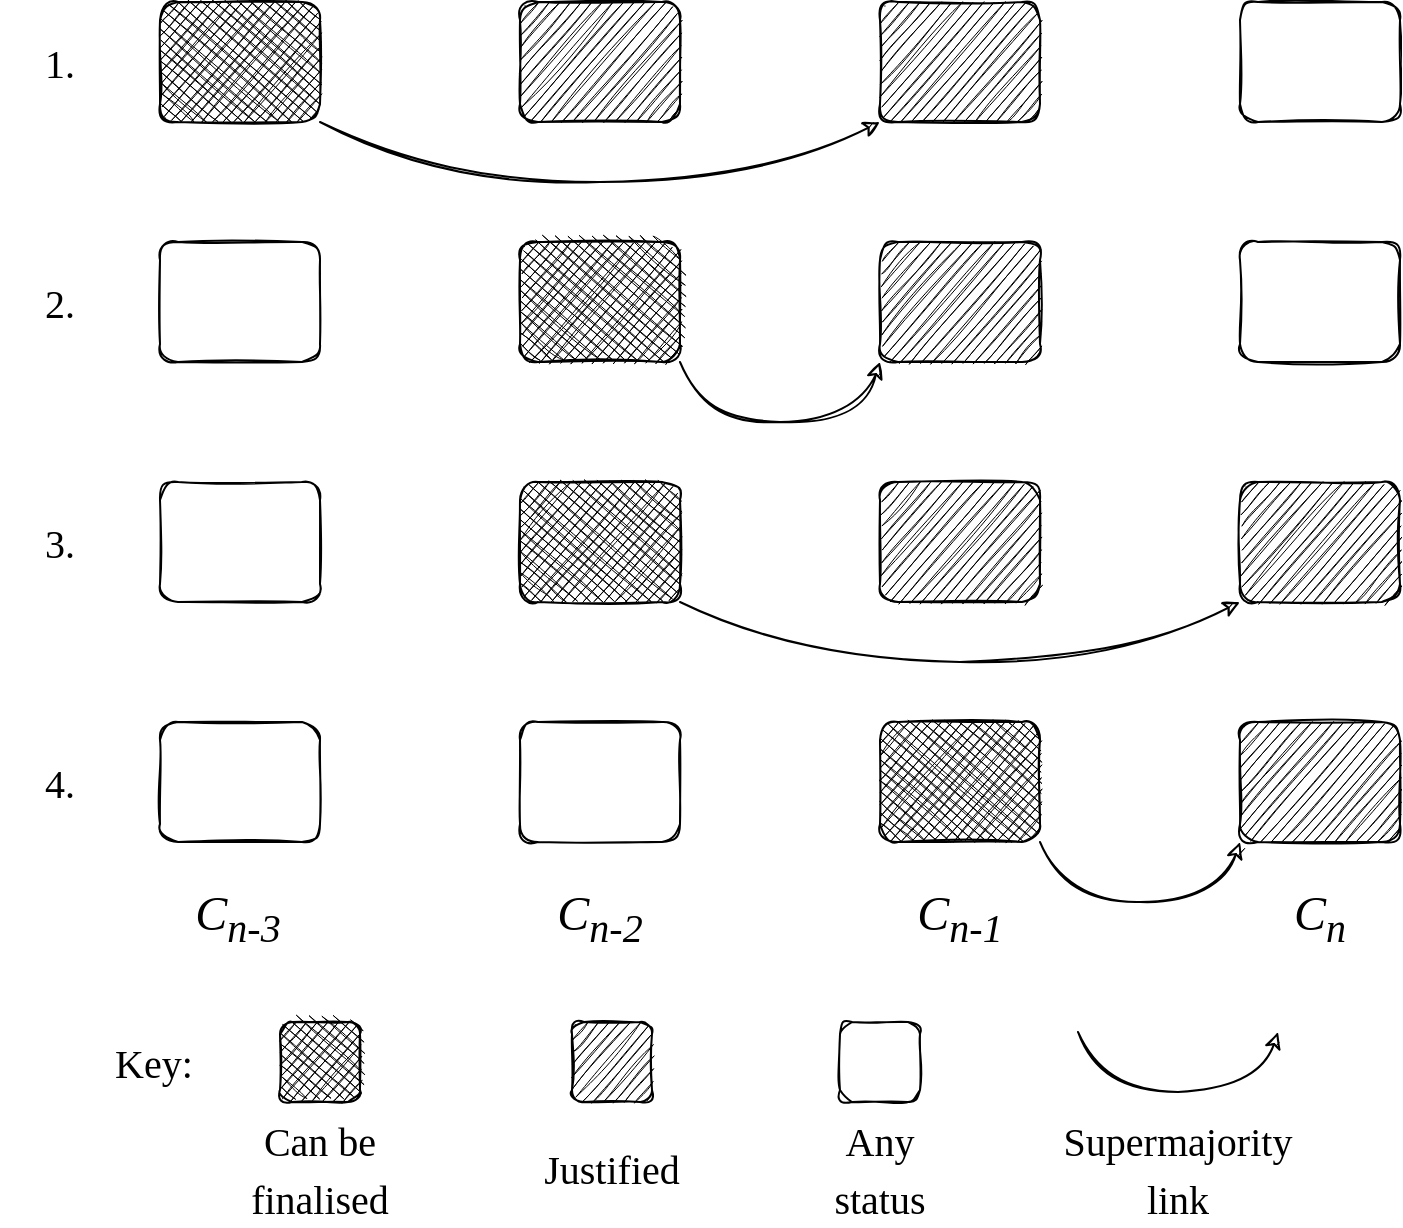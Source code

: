 <mxfile version="16.5.6" type="google" pages="2"><diagram id="Vr3CmBz5nJQ4S50wZGGv" name="k_finality"><mxGraphModel dx="1550" dy="824" grid="1" gridSize="10" guides="1" tooltips="1" connect="1" arrows="1" fold="1" page="1" pageScale="1" pageWidth="827" pageHeight="1169" math="0" shadow="0"><root><mxCell id="NgqIVEivUGpVFQbDR0Pq-0"/><mxCell id="NgqIVEivUGpVFQbDR0Pq-1" parent="NgqIVEivUGpVFQbDR0Pq-0"/><mxCell id="NgqIVEivUGpVFQbDR0Pq-2" value="" style="rounded=1;whiteSpace=wrap;html=1;sketch=1;fillStyle=cross-hatch;fillColor=#000000;" parent="NgqIVEivUGpVFQbDR0Pq-1" vertex="1"><mxGeometry x="100" y="120" width="80" height="60" as="geometry"/></mxCell><mxCell id="NgqIVEivUGpVFQbDR0Pq-3" value="" style="rounded=1;whiteSpace=wrap;html=1;sketch=1;fillStyle=hachure;fillColor=#000000;" parent="NgqIVEivUGpVFQbDR0Pq-1" vertex="1"><mxGeometry x="280" y="120" width="80" height="60" as="geometry"/></mxCell><mxCell id="NgqIVEivUGpVFQbDR0Pq-4" value="" style="rounded=1;whiteSpace=wrap;html=1;sketch=1;fillStyle=hachure;fillColor=#000000;" parent="NgqIVEivUGpVFQbDR0Pq-1" vertex="1"><mxGeometry x="460" y="120" width="80" height="60" as="geometry"/></mxCell><mxCell id="NgqIVEivUGpVFQbDR0Pq-5" value="" style="rounded=1;whiteSpace=wrap;html=1;sketch=1;" parent="NgqIVEivUGpVFQbDR0Pq-1" vertex="1"><mxGeometry x="640" y="120" width="80" height="60" as="geometry"/></mxCell><mxCell id="NgqIVEivUGpVFQbDR0Pq-6" value="" style="rounded=1;whiteSpace=wrap;html=1;sketch=1;fillStyle=auto;fillColor=none;" parent="NgqIVEivUGpVFQbDR0Pq-1" vertex="1"><mxGeometry x="100" y="240" width="80" height="60" as="geometry"/></mxCell><mxCell id="NgqIVEivUGpVFQbDR0Pq-7" value="" style="rounded=1;whiteSpace=wrap;html=1;sketch=1;fillStyle=cross-hatch;fillColor=#000000;" parent="NgqIVEivUGpVFQbDR0Pq-1" vertex="1"><mxGeometry x="280" y="240" width="80" height="60" as="geometry"/></mxCell><mxCell id="NgqIVEivUGpVFQbDR0Pq-8" value="" style="rounded=1;whiteSpace=wrap;html=1;sketch=1;fillStyle=hachure;fillColor=#000000;" parent="NgqIVEivUGpVFQbDR0Pq-1" vertex="1"><mxGeometry x="460" y="240" width="80" height="60" as="geometry"/></mxCell><mxCell id="NgqIVEivUGpVFQbDR0Pq-9" value="" style="rounded=1;whiteSpace=wrap;html=1;sketch=1;" parent="NgqIVEivUGpVFQbDR0Pq-1" vertex="1"><mxGeometry x="640" y="240" width="80" height="60" as="geometry"/></mxCell><mxCell id="NgqIVEivUGpVFQbDR0Pq-10" value="" style="rounded=1;whiteSpace=wrap;html=1;sketch=1;fillStyle=cross-hatch;fillColor=none;" parent="NgqIVEivUGpVFQbDR0Pq-1" vertex="1"><mxGeometry x="100" y="360" width="80" height="60" as="geometry"/></mxCell><mxCell id="NgqIVEivUGpVFQbDR0Pq-11" value="" style="rounded=1;whiteSpace=wrap;html=1;sketch=1;fillStyle=cross-hatch;fillColor=#000000;" parent="NgqIVEivUGpVFQbDR0Pq-1" vertex="1"><mxGeometry x="280" y="360" width="80" height="60" as="geometry"/></mxCell><mxCell id="NgqIVEivUGpVFQbDR0Pq-12" value="" style="rounded=1;whiteSpace=wrap;html=1;sketch=1;fillStyle=hachure;fillColor=#000000;" parent="NgqIVEivUGpVFQbDR0Pq-1" vertex="1"><mxGeometry x="460" y="360" width="80" height="60" as="geometry"/></mxCell><mxCell id="NgqIVEivUGpVFQbDR0Pq-13" value="" style="rounded=1;whiteSpace=wrap;html=1;sketch=1;fillColor=#000000;fillStyle=hachure;" parent="NgqIVEivUGpVFQbDR0Pq-1" vertex="1"><mxGeometry x="640" y="360" width="80" height="60" as="geometry"/></mxCell><mxCell id="NgqIVEivUGpVFQbDR0Pq-14" value="" style="rounded=1;whiteSpace=wrap;html=1;sketch=1;fillStyle=cross-hatch;fillColor=none;" parent="NgqIVEivUGpVFQbDR0Pq-1" vertex="1"><mxGeometry x="100" y="480" width="80" height="60" as="geometry"/></mxCell><mxCell id="NgqIVEivUGpVFQbDR0Pq-15" value="" style="rounded=1;whiteSpace=wrap;html=1;sketch=1;fillStyle=auto;fillColor=none;" parent="NgqIVEivUGpVFQbDR0Pq-1" vertex="1"><mxGeometry x="280" y="480" width="80" height="60" as="geometry"/></mxCell><mxCell id="NgqIVEivUGpVFQbDR0Pq-16" value="" style="rounded=1;whiteSpace=wrap;html=1;sketch=1;fillStyle=cross-hatch;fillColor=#000000;" parent="NgqIVEivUGpVFQbDR0Pq-1" vertex="1"><mxGeometry x="460" y="480" width="80" height="60" as="geometry"/></mxCell><mxCell id="NgqIVEivUGpVFQbDR0Pq-17" value="" style="rounded=1;whiteSpace=wrap;html=1;sketch=1;fillStyle=hachure;fillColor=#000000;" parent="NgqIVEivUGpVFQbDR0Pq-1" vertex="1"><mxGeometry x="640" y="480" width="80" height="60" as="geometry"/></mxCell><mxCell id="NgqIVEivUGpVFQbDR0Pq-18" value="" style="curved=1;endArrow=classic;html=1;rounded=0;sketch=1;fontFamily=Times New Roman;fontSize=24;exitX=1;exitY=1;exitDx=0;exitDy=0;entryX=0;entryY=1;entryDx=0;entryDy=0;" parent="NgqIVEivUGpVFQbDR0Pq-1" source="NgqIVEivUGpVFQbDR0Pq-2" target="NgqIVEivUGpVFQbDR0Pq-4" edge="1"><mxGeometry width="50" height="50" relative="1" as="geometry"><mxPoint x="390" y="400" as="sourcePoint"/><mxPoint x="440" y="350" as="targetPoint"/><Array as="points"><mxPoint x="240" y="210"/><mxPoint x="400" y="210"/></Array></mxGeometry></mxCell><mxCell id="NgqIVEivUGpVFQbDR0Pq-19" value="" style="curved=1;endArrow=classic;html=1;rounded=0;sketch=1;fontFamily=Times New Roman;fontSize=24;exitX=1;exitY=1;exitDx=0;exitDy=0;entryX=0;entryY=1;entryDx=0;entryDy=0;" parent="NgqIVEivUGpVFQbDR0Pq-1" edge="1"><mxGeometry width="50" height="50" relative="1" as="geometry"><mxPoint x="360" y="420" as="sourcePoint"/><mxPoint x="640" y="420" as="targetPoint"/><Array as="points"><mxPoint x="420" y="450"/><mxPoint x="580" y="450"/></Array></mxGeometry></mxCell><mxCell id="NgqIVEivUGpVFQbDR0Pq-20" value="" style="curved=1;endArrow=classic;html=1;rounded=0;sketch=1;fontFamily=Times New Roman;fontSize=24;exitX=1;exitY=1;exitDx=0;exitDy=0;entryX=0;entryY=1;entryDx=0;entryDy=0;" parent="NgqIVEivUGpVFQbDR0Pq-1" target="NgqIVEivUGpVFQbDR0Pq-8" edge="1"><mxGeometry width="50" height="50" relative="1" as="geometry"><mxPoint x="360" y="300" as="sourcePoint"/><mxPoint x="640" y="300" as="targetPoint"/><Array as="points"><mxPoint x="370" y="330"/><mxPoint x="450" y="330"/></Array></mxGeometry></mxCell><mxCell id="NgqIVEivUGpVFQbDR0Pq-21" value="" style="curved=1;endArrow=classic;html=1;rounded=0;sketch=1;fontFamily=Times New Roman;fontSize=24;exitX=1;exitY=1;exitDx=0;exitDy=0;entryX=0;entryY=1;entryDx=0;entryDy=0;" parent="NgqIVEivUGpVFQbDR0Pq-1" edge="1"><mxGeometry width="50" height="50" relative="1" as="geometry"><mxPoint x="540" y="540" as="sourcePoint"/><mxPoint x="640" y="540" as="targetPoint"/><Array as="points"><mxPoint x="550" y="570"/><mxPoint x="630" y="570"/></Array></mxGeometry></mxCell><mxCell id="NgqIVEivUGpVFQbDR0Pq-22" value="&lt;font data-font-src=&quot;https://fonts.googleapis.com/css?family=Gloria+Hallelujah&quot; style=&quot;font-size: 20px&quot; face=&quot;Gloria Hallelujah&quot;&gt;1.&lt;/font&gt;" style="text;html=1;strokeColor=none;fillColor=none;align=center;verticalAlign=middle;whiteSpace=wrap;rounded=0;sketch=1;fillStyle=hachure;fontFamily=Times New Roman;fontSize=24;" parent="NgqIVEivUGpVFQbDR0Pq-1" vertex="1"><mxGeometry x="20" y="135" width="60" height="30" as="geometry"/></mxCell><mxCell id="NgqIVEivUGpVFQbDR0Pq-23" value="&lt;font style=&quot;font-size: 20px&quot; data-font-src=&quot;https://fonts.googleapis.com/css?family=Gloria+Hallelujah&quot; face=&quot;Gloria Hallelujah&quot;&gt;2.&lt;/font&gt;" style="text;html=1;strokeColor=none;fillColor=none;align=center;verticalAlign=middle;whiteSpace=wrap;rounded=0;sketch=1;fillStyle=hachure;fontFamily=Times New Roman;fontSize=24;" parent="NgqIVEivUGpVFQbDR0Pq-1" vertex="1"><mxGeometry x="20" y="255" width="60" height="30" as="geometry"/></mxCell><mxCell id="NgqIVEivUGpVFQbDR0Pq-24" value="&lt;font data-font-src=&quot;https://fonts.googleapis.com/css?family=Gloria+Hallelujah&quot; style=&quot;font-size: 20px&quot; face=&quot;Gloria Hallelujah&quot;&gt;3.&lt;/font&gt;" style="text;html=1;strokeColor=none;fillColor=none;align=center;verticalAlign=middle;whiteSpace=wrap;rounded=0;sketch=1;fillStyle=hachure;fontFamily=Times New Roman;fontSize=24;" parent="NgqIVEivUGpVFQbDR0Pq-1" vertex="1"><mxGeometry x="20" y="375" width="60" height="30" as="geometry"/></mxCell><mxCell id="NgqIVEivUGpVFQbDR0Pq-25" value="&lt;font data-font-src=&quot;https://fonts.googleapis.com/css?family=Gloria+Hallelujah&quot; style=&quot;font-size: 20px&quot; face=&quot;Gloria Hallelujah&quot;&gt;4.&lt;/font&gt;" style="text;html=1;strokeColor=none;fillColor=none;align=center;verticalAlign=middle;whiteSpace=wrap;rounded=0;sketch=1;fillStyle=hachure;fontFamily=Times New Roman;fontSize=24;" parent="NgqIVEivUGpVFQbDR0Pq-1" vertex="1"><mxGeometry x="20" y="495" width="60" height="30" as="geometry"/></mxCell><mxCell id="NgqIVEivUGpVFQbDR0Pq-26" value="" style="rounded=1;whiteSpace=wrap;html=1;sketch=1;fillStyle=cross-hatch;fillColor=#000000;" parent="NgqIVEivUGpVFQbDR0Pq-1" vertex="1"><mxGeometry x="160" y="630" width="40" height="40" as="geometry"/></mxCell><mxCell id="NgqIVEivUGpVFQbDR0Pq-27" value="" style="rounded=1;whiteSpace=wrap;html=1;sketch=1;fillStyle=hachure;fillColor=#000000;" parent="NgqIVEivUGpVFQbDR0Pq-1" vertex="1"><mxGeometry x="306" y="630" width="40" height="40" as="geometry"/></mxCell><mxCell id="NgqIVEivUGpVFQbDR0Pq-28" value="" style="rounded=1;whiteSpace=wrap;html=1;sketch=1;fillStyle=cross-hatch;fillColor=none;" parent="NgqIVEivUGpVFQbDR0Pq-1" vertex="1"><mxGeometry x="440" y="630" width="40" height="40" as="geometry"/></mxCell><mxCell id="NgqIVEivUGpVFQbDR0Pq-29" value="" style="curved=1;endArrow=classic;html=1;rounded=0;sketch=1;fontFamily=Times New Roman;fontSize=24;exitX=1;exitY=1;exitDx=0;exitDy=0;entryX=0;entryY=1;entryDx=0;entryDy=0;" parent="NgqIVEivUGpVFQbDR0Pq-1" edge="1"><mxGeometry width="50" height="50" relative="1" as="geometry"><mxPoint x="559" y="635" as="sourcePoint"/><mxPoint x="659" y="635" as="targetPoint"/><Array as="points"><mxPoint x="569" y="665"/><mxPoint x="649" y="665"/></Array></mxGeometry></mxCell><mxCell id="NgqIVEivUGpVFQbDR0Pq-30" value="&lt;font data-font-src=&quot;https://fonts.googleapis.com/css?family=Gloria+Hallelujah&quot; style=&quot;font-size: 20px&quot; face=&quot;Gloria Hallelujah&quot;&gt;Key:&lt;/font&gt;" style="text;html=1;strokeColor=none;fillColor=none;align=center;verticalAlign=middle;whiteSpace=wrap;rounded=0;sketch=1;fillStyle=hachure;fontFamily=Times New Roman;fontSize=24;" parent="NgqIVEivUGpVFQbDR0Pq-1" vertex="1"><mxGeometry x="67" y="635" width="60" height="30" as="geometry"/></mxCell><mxCell id="NgqIVEivUGpVFQbDR0Pq-31" value="&lt;font data-font-src=&quot;https://fonts.googleapis.com/css?family=Gloria+Hallelujah&quot; style=&quot;font-size: 20px&quot; face=&quot;Gloria Hallelujah&quot;&gt;Can be finalised&lt;/font&gt;" style="text;html=1;strokeColor=none;fillColor=none;align=center;verticalAlign=middle;whiteSpace=wrap;rounded=0;sketch=1;fillStyle=hachure;fontFamily=Times New Roman;fontSize=24;" parent="NgqIVEivUGpVFQbDR0Pq-1" vertex="1"><mxGeometry x="150" y="688" width="60" height="30" as="geometry"/></mxCell><mxCell id="NgqIVEivUGpVFQbDR0Pq-32" value="&lt;font data-font-src=&quot;https://fonts.googleapis.com/css?family=Gloria+Hallelujah&quot; style=&quot;font-size: 20px&quot; face=&quot;Gloria Hallelujah&quot;&gt;Justified&lt;/font&gt;" style="text;html=1;strokeColor=none;fillColor=none;align=center;verticalAlign=middle;whiteSpace=wrap;rounded=0;sketch=1;fillStyle=hachure;fontFamily=Times New Roman;fontSize=24;" parent="NgqIVEivUGpVFQbDR0Pq-1" vertex="1"><mxGeometry x="296" y="688" width="60" height="30" as="geometry"/></mxCell><mxCell id="NgqIVEivUGpVFQbDR0Pq-33" value="&lt;font data-font-src=&quot;https://fonts.googleapis.com/css?family=Gloria+Hallelujah&quot; style=&quot;font-size: 20px&quot; face=&quot;Gloria Hallelujah&quot;&gt;Any status&lt;/font&gt;" style="text;html=1;strokeColor=none;fillColor=none;align=center;verticalAlign=middle;whiteSpace=wrap;rounded=0;sketch=1;fillStyle=hachure;fontFamily=Times New Roman;fontSize=24;" parent="NgqIVEivUGpVFQbDR0Pq-1" vertex="1"><mxGeometry x="430" y="688" width="60" height="30" as="geometry"/></mxCell><mxCell id="NgqIVEivUGpVFQbDR0Pq-34" value="&lt;font style=&quot;font-size: 20px&quot; data-font-src=&quot;https://fonts.googleapis.com/css?family=Gloria+Hallelujah&quot; face=&quot;Gloria Hallelujah&quot;&gt;Supermajority link&lt;/font&gt;" style="text;html=1;strokeColor=none;fillColor=none;align=center;verticalAlign=middle;whiteSpace=wrap;rounded=0;sketch=1;fillStyle=hachure;fontFamily=Times New Roman;fontSize=24;" parent="NgqIVEivUGpVFQbDR0Pq-1" vertex="1"><mxGeometry x="579" y="688" width="60" height="30" as="geometry"/></mxCell><mxCell id="NgqIVEivUGpVFQbDR0Pq-35" value="&lt;i&gt;&lt;font style=&quot;font-size: 24px&quot; face=&quot;Times New Roman&quot;&gt;C&lt;sub&gt;n-3&lt;/sub&gt;&lt;/font&gt;&lt;/i&gt;&lt;div&gt;&lt;font face=&quot;Times New Roman&quot;&gt;&lt;br&gt;&lt;/font&gt;&lt;/div&gt;" style="text;html=1;strokeColor=none;fillColor=none;align=center;verticalAlign=middle;whiteSpace=wrap;rounded=0;sketch=1;" parent="NgqIVEivUGpVFQbDR0Pq-1" vertex="1"><mxGeometry x="109" y="569.5" width="60" height="30" as="geometry"/></mxCell><mxCell id="NgqIVEivUGpVFQbDR0Pq-36" value="&lt;i&gt;&lt;font style=&quot;font-size: 24px&quot; face=&quot;Times New Roman&quot;&gt;C&lt;sub&gt;n-2&lt;/sub&gt;&lt;/font&gt;&lt;/i&gt;&lt;div&gt;&lt;font face=&quot;Times New Roman&quot;&gt;&lt;br&gt;&lt;/font&gt;&lt;/div&gt;" style="text;html=1;strokeColor=none;fillColor=none;align=center;verticalAlign=middle;whiteSpace=wrap;rounded=0;sketch=1;" parent="NgqIVEivUGpVFQbDR0Pq-1" vertex="1"><mxGeometry x="290" y="569.5" width="60" height="30" as="geometry"/></mxCell><mxCell id="NgqIVEivUGpVFQbDR0Pq-37" value="&lt;i&gt;&lt;font style=&quot;font-size: 24px&quot; face=&quot;Times New Roman&quot;&gt;C&lt;sub&gt;n-1&lt;/sub&gt;&lt;/font&gt;&lt;/i&gt;&lt;div&gt;&lt;font face=&quot;Times New Roman&quot;&gt;&lt;br&gt;&lt;/font&gt;&lt;/div&gt;" style="text;html=1;strokeColor=none;fillColor=none;align=center;verticalAlign=middle;whiteSpace=wrap;rounded=0;sketch=1;" parent="NgqIVEivUGpVFQbDR0Pq-1" vertex="1"><mxGeometry x="470" y="569.5" width="60" height="30" as="geometry"/></mxCell><mxCell id="NgqIVEivUGpVFQbDR0Pq-38" value="&lt;i&gt;&lt;font style=&quot;font-size: 24px&quot; face=&quot;Times New Roman&quot;&gt;C&lt;sub&gt;n&lt;/sub&gt;&lt;/font&gt;&lt;/i&gt;&lt;div&gt;&lt;font face=&quot;Times New Roman&quot;&gt;&lt;br&gt;&lt;/font&gt;&lt;/div&gt;" style="text;html=1;strokeColor=none;fillColor=none;align=center;verticalAlign=middle;whiteSpace=wrap;rounded=0;sketch=1;" parent="NgqIVEivUGpVFQbDR0Pq-1" vertex="1"><mxGeometry x="650" y="569.5" width="60" height="30" as="geometry"/></mxCell></root></mxGraphModel></diagram><diagram id="JKt28MWRwjGcJx2tnK6U" name="Page-2"><mxGraphModel dx="1550" dy="824" grid="1" gridSize="10" guides="1" tooltips="1" connect="1" arrows="1" fold="1" page="1" pageScale="1" pageWidth="827" pageHeight="1169" math="0" shadow="0"><root><mxCell id="K8AyCtQdFgHfMHAc62Nt-0"/><mxCell id="K8AyCtQdFgHfMHAc62Nt-1" parent="K8AyCtQdFgHfMHAc62Nt-0"/></root></mxGraphModel></diagram></mxfile>